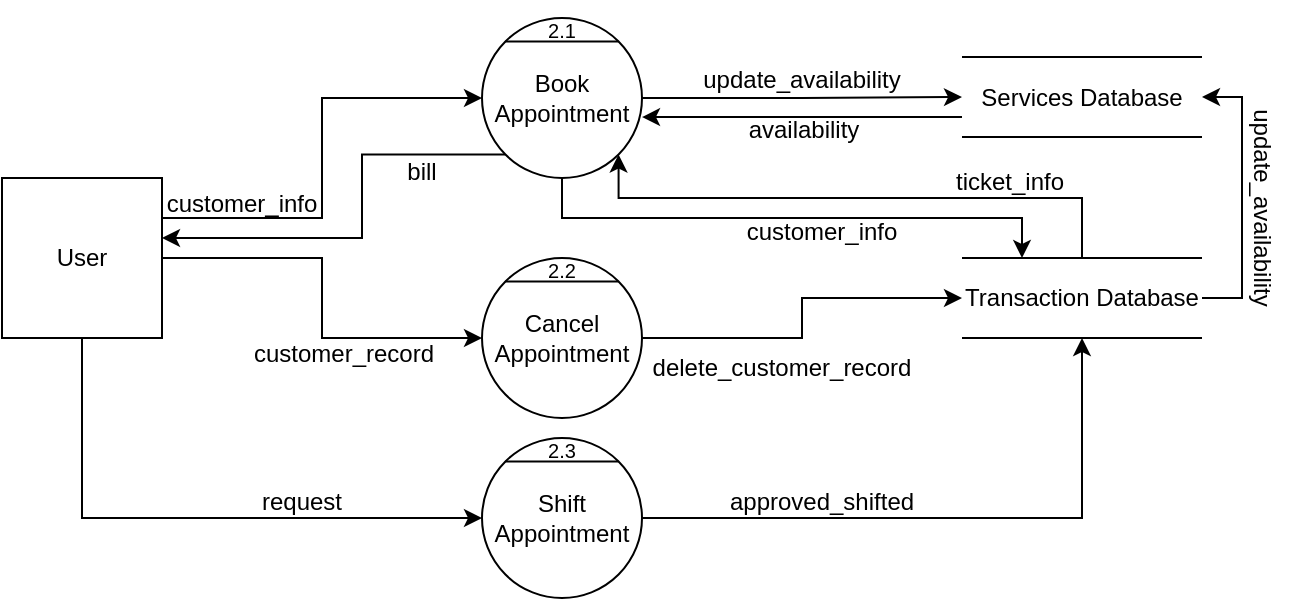 <mxfile version="21.6.5" type="device">
  <diagram name="Page-1" id="Se-f4U6Mi2pPzSEuQfI5">
    <mxGraphModel dx="1182" dy="683" grid="1" gridSize="10" guides="1" tooltips="1" connect="1" arrows="1" fold="1" page="1" pageScale="1" pageWidth="850" pageHeight="1100" math="0" shadow="0">
      <root>
        <mxCell id="0" />
        <mxCell id="1" parent="0" />
        <mxCell id="JgDB6xBNri0eEpNx92-W-53" style="edgeStyle=orthogonalEdgeStyle;rounded=0;orthogonalLoop=1;jettySize=auto;html=1;exitX=1;exitY=0.25;exitDx=0;exitDy=0;entryX=0;entryY=0.5;entryDx=0;entryDy=0;" edge="1" parent="1" source="f37Rde2xh9Ybdik0LeEt-1" target="JgDB6xBNri0eEpNx92-W-47">
          <mxGeometry relative="1" as="geometry" />
        </mxCell>
        <mxCell id="JgDB6xBNri0eEpNx92-W-74" style="edgeStyle=orthogonalEdgeStyle;rounded=0;orthogonalLoop=1;jettySize=auto;html=1;exitX=0.5;exitY=1;exitDx=0;exitDy=0;entryX=0;entryY=0.5;entryDx=0;entryDy=0;" edge="1" parent="1" source="f37Rde2xh9Ybdik0LeEt-1" target="JgDB6xBNri0eEpNx92-W-71">
          <mxGeometry relative="1" as="geometry" />
        </mxCell>
        <mxCell id="JgDB6xBNri0eEpNx92-W-80" style="edgeStyle=orthogonalEdgeStyle;rounded=0;orthogonalLoop=1;jettySize=auto;html=1;exitX=1;exitY=0.5;exitDx=0;exitDy=0;entryX=0;entryY=0.5;entryDx=0;entryDy=0;" edge="1" parent="1" source="f37Rde2xh9Ybdik0LeEt-1" target="JgDB6xBNri0eEpNx92-W-51">
          <mxGeometry relative="1" as="geometry" />
        </mxCell>
        <mxCell id="f37Rde2xh9Ybdik0LeEt-1" value="User" style="whiteSpace=wrap;html=1;aspect=fixed;" parent="1" vertex="1">
          <mxGeometry x="80" y="320" width="80" height="80" as="geometry" />
        </mxCell>
        <mxCell id="JgDB6xBNri0eEpNx92-W-65" style="edgeStyle=orthogonalEdgeStyle;rounded=0;orthogonalLoop=1;jettySize=auto;html=1;exitX=1;exitY=0.5;exitDx=0;exitDy=0;entryX=0;entryY=0.5;entryDx=0;entryDy=0;" edge="1" parent="1" source="JgDB6xBNri0eEpNx92-W-47" target="JgDB6xBNri0eEpNx92-W-61">
          <mxGeometry relative="1" as="geometry" />
        </mxCell>
        <mxCell id="JgDB6xBNri0eEpNx92-W-78" style="edgeStyle=orthogonalEdgeStyle;rounded=0;orthogonalLoop=1;jettySize=auto;html=1;exitX=0.5;exitY=1;exitDx=0;exitDy=0;entryX=0.25;entryY=0;entryDx=0;entryDy=0;" edge="1" parent="1" source="JgDB6xBNri0eEpNx92-W-47" target="JgDB6xBNri0eEpNx92-W-64">
          <mxGeometry relative="1" as="geometry" />
        </mxCell>
        <mxCell id="JgDB6xBNri0eEpNx92-W-88" style="edgeStyle=orthogonalEdgeStyle;rounded=0;orthogonalLoop=1;jettySize=auto;html=1;exitX=0;exitY=1;exitDx=0;exitDy=0;entryX=1;entryY=0.375;entryDx=0;entryDy=0;entryPerimeter=0;" edge="1" parent="1" source="JgDB6xBNri0eEpNx92-W-47" target="f37Rde2xh9Ybdik0LeEt-1">
          <mxGeometry relative="1" as="geometry">
            <Array as="points">
              <mxPoint x="260" y="308" />
              <mxPoint x="260" y="350" />
            </Array>
          </mxGeometry>
        </mxCell>
        <mxCell id="JgDB6xBNri0eEpNx92-W-47" value="Book Appointment" style="ellipse;whiteSpace=wrap;html=1;aspect=fixed;" vertex="1" parent="1">
          <mxGeometry x="320" y="240" width="80" height="80" as="geometry" />
        </mxCell>
        <mxCell id="JgDB6xBNri0eEpNx92-W-48" value="" style="endArrow=none;html=1;rounded=0;exitX=0;exitY=0;exitDx=0;exitDy=0;entryX=1;entryY=0;entryDx=0;entryDy=0;" edge="1" source="JgDB6xBNri0eEpNx92-W-47" target="JgDB6xBNri0eEpNx92-W-47" parent="1">
          <mxGeometry width="50" height="50" relative="1" as="geometry">
            <mxPoint x="290" y="220" as="sourcePoint" />
            <mxPoint x="340" y="170" as="targetPoint" />
          </mxGeometry>
        </mxCell>
        <mxCell id="JgDB6xBNri0eEpNx92-W-86" style="edgeStyle=orthogonalEdgeStyle;rounded=0;orthogonalLoop=1;jettySize=auto;html=1;exitX=1;exitY=0.5;exitDx=0;exitDy=0;entryX=0;entryY=0.5;entryDx=0;entryDy=0;" edge="1" parent="1" source="JgDB6xBNri0eEpNx92-W-51" target="JgDB6xBNri0eEpNx92-W-64">
          <mxGeometry relative="1" as="geometry" />
        </mxCell>
        <mxCell id="JgDB6xBNri0eEpNx92-W-51" value="Cancel Appointment" style="ellipse;whiteSpace=wrap;html=1;aspect=fixed;" vertex="1" parent="1">
          <mxGeometry x="320" y="360" width="80" height="80" as="geometry" />
        </mxCell>
        <mxCell id="JgDB6xBNri0eEpNx92-W-52" value="" style="endArrow=none;html=1;rounded=0;exitX=0;exitY=0;exitDx=0;exitDy=0;entryX=1;entryY=0;entryDx=0;entryDy=0;" edge="1" source="JgDB6xBNri0eEpNx92-W-51" target="JgDB6xBNri0eEpNx92-W-51" parent="1">
          <mxGeometry width="50" height="50" relative="1" as="geometry">
            <mxPoint x="330" y="540" as="sourcePoint" />
            <mxPoint x="380" y="490" as="targetPoint" />
          </mxGeometry>
        </mxCell>
        <mxCell id="JgDB6xBNri0eEpNx92-W-55" value="customer_info" style="text;html=1;strokeColor=none;fillColor=none;align=center;verticalAlign=middle;whiteSpace=wrap;rounded=0;" vertex="1" parent="1">
          <mxGeometry x="170" y="318" width="60" height="30" as="geometry" />
        </mxCell>
        <mxCell id="JgDB6xBNri0eEpNx92-W-58" value="customer_record" style="text;html=1;strokeColor=none;fillColor=none;align=center;verticalAlign=middle;whiteSpace=wrap;rounded=0;" vertex="1" parent="1">
          <mxGeometry x="221" y="393" width="60" height="30" as="geometry" />
        </mxCell>
        <mxCell id="JgDB6xBNri0eEpNx92-W-59" value="" style="endArrow=none;html=1;rounded=0;" edge="1" parent="1">
          <mxGeometry width="50" height="50" relative="1" as="geometry">
            <mxPoint x="560" y="259.5" as="sourcePoint" />
            <mxPoint x="680" y="259.5" as="targetPoint" />
          </mxGeometry>
        </mxCell>
        <mxCell id="JgDB6xBNri0eEpNx92-W-60" value="" style="endArrow=none;html=1;rounded=0;" edge="1" parent="1">
          <mxGeometry width="50" height="50" relative="1" as="geometry">
            <mxPoint x="560" y="299.5" as="sourcePoint" />
            <mxPoint x="680" y="299.5" as="targetPoint" />
          </mxGeometry>
        </mxCell>
        <mxCell id="JgDB6xBNri0eEpNx92-W-81" style="edgeStyle=orthogonalEdgeStyle;rounded=0;orthogonalLoop=1;jettySize=auto;html=1;exitX=0;exitY=0.75;exitDx=0;exitDy=0;entryX=1;entryY=0.619;entryDx=0;entryDy=0;entryPerimeter=0;" edge="1" parent="1" source="JgDB6xBNri0eEpNx92-W-61" target="JgDB6xBNri0eEpNx92-W-47">
          <mxGeometry relative="1" as="geometry" />
        </mxCell>
        <mxCell id="JgDB6xBNri0eEpNx92-W-61" value="Services Database" style="text;html=1;strokeColor=none;fillColor=none;align=center;verticalAlign=middle;whiteSpace=wrap;rounded=0;" vertex="1" parent="1">
          <mxGeometry x="560" y="259.5" width="120" height="40" as="geometry" />
        </mxCell>
        <mxCell id="JgDB6xBNri0eEpNx92-W-62" value="" style="endArrow=none;html=1;rounded=0;" edge="1" parent="1">
          <mxGeometry width="50" height="50" relative="1" as="geometry">
            <mxPoint x="560" y="360" as="sourcePoint" />
            <mxPoint x="680" y="360" as="targetPoint" />
          </mxGeometry>
        </mxCell>
        <mxCell id="JgDB6xBNri0eEpNx92-W-63" value="" style="endArrow=none;html=1;rounded=0;" edge="1" parent="1">
          <mxGeometry width="50" height="50" relative="1" as="geometry">
            <mxPoint x="560" y="400" as="sourcePoint" />
            <mxPoint x="680" y="400" as="targetPoint" />
          </mxGeometry>
        </mxCell>
        <mxCell id="JgDB6xBNri0eEpNx92-W-79" style="edgeStyle=orthogonalEdgeStyle;rounded=0;orthogonalLoop=1;jettySize=auto;html=1;exitX=0.5;exitY=0;exitDx=0;exitDy=0;entryX=1;entryY=1;entryDx=0;entryDy=0;" edge="1" parent="1" source="JgDB6xBNri0eEpNx92-W-64" target="JgDB6xBNri0eEpNx92-W-47">
          <mxGeometry relative="1" as="geometry">
            <Array as="points">
              <mxPoint x="620" y="330" />
              <mxPoint x="388" y="330" />
            </Array>
          </mxGeometry>
        </mxCell>
        <mxCell id="JgDB6xBNri0eEpNx92-W-90" style="edgeStyle=orthogonalEdgeStyle;rounded=0;orthogonalLoop=1;jettySize=auto;html=1;exitX=1;exitY=0.5;exitDx=0;exitDy=0;entryX=1;entryY=0.5;entryDx=0;entryDy=0;" edge="1" parent="1" source="JgDB6xBNri0eEpNx92-W-64" target="JgDB6xBNri0eEpNx92-W-61">
          <mxGeometry relative="1" as="geometry" />
        </mxCell>
        <mxCell id="JgDB6xBNri0eEpNx92-W-64" value="Transaction Database" style="text;html=1;strokeColor=none;fillColor=none;align=center;verticalAlign=middle;whiteSpace=wrap;rounded=0;" vertex="1" parent="1">
          <mxGeometry x="560" y="360" width="120" height="40" as="geometry" />
        </mxCell>
        <mxCell id="JgDB6xBNri0eEpNx92-W-66" value="update_availability" style="text;html=1;strokeColor=none;fillColor=none;align=center;verticalAlign=middle;whiteSpace=wrap;rounded=0;" vertex="1" parent="1">
          <mxGeometry x="450" y="256" width="60" height="30" as="geometry" />
        </mxCell>
        <mxCell id="JgDB6xBNri0eEpNx92-W-69" value="&lt;font style=&quot;font-size: 10px;&quot;&gt;2.1&lt;/font&gt;" style="text;html=1;strokeColor=none;fillColor=none;align=center;verticalAlign=middle;whiteSpace=wrap;rounded=0;" vertex="1" parent="1">
          <mxGeometry x="330" y="231" width="60" height="30" as="geometry" />
        </mxCell>
        <mxCell id="JgDB6xBNri0eEpNx92-W-70" value="&lt;font style=&quot;font-size: 10px;&quot;&gt;2.2&lt;/font&gt;" style="text;html=1;strokeColor=none;fillColor=none;align=center;verticalAlign=middle;whiteSpace=wrap;rounded=0;" vertex="1" parent="1">
          <mxGeometry x="330" y="351" width="60" height="30" as="geometry" />
        </mxCell>
        <mxCell id="JgDB6xBNri0eEpNx92-W-76" style="edgeStyle=orthogonalEdgeStyle;rounded=0;orthogonalLoop=1;jettySize=auto;html=1;exitX=1;exitY=0.5;exitDx=0;exitDy=0;entryX=0.5;entryY=1;entryDx=0;entryDy=0;" edge="1" parent="1" source="JgDB6xBNri0eEpNx92-W-71" target="JgDB6xBNri0eEpNx92-W-64">
          <mxGeometry relative="1" as="geometry" />
        </mxCell>
        <mxCell id="JgDB6xBNri0eEpNx92-W-71" value="Shift Appointment" style="ellipse;whiteSpace=wrap;html=1;aspect=fixed;" vertex="1" parent="1">
          <mxGeometry x="320" y="450" width="80" height="80" as="geometry" />
        </mxCell>
        <mxCell id="JgDB6xBNri0eEpNx92-W-72" value="" style="endArrow=none;html=1;rounded=0;exitX=0;exitY=0;exitDx=0;exitDy=0;entryX=1;entryY=0;entryDx=0;entryDy=0;" edge="1" parent="1" source="JgDB6xBNri0eEpNx92-W-71" target="JgDB6xBNri0eEpNx92-W-71">
          <mxGeometry width="50" height="50" relative="1" as="geometry">
            <mxPoint x="330" y="630" as="sourcePoint" />
            <mxPoint x="380" y="580" as="targetPoint" />
          </mxGeometry>
        </mxCell>
        <mxCell id="JgDB6xBNri0eEpNx92-W-73" value="&lt;font style=&quot;font-size: 10px;&quot;&gt;2.3&lt;/font&gt;" style="text;html=1;strokeColor=none;fillColor=none;align=center;verticalAlign=middle;whiteSpace=wrap;rounded=0;" vertex="1" parent="1">
          <mxGeometry x="330" y="441" width="60" height="30" as="geometry" />
        </mxCell>
        <mxCell id="JgDB6xBNri0eEpNx92-W-75" value="request" style="text;html=1;strokeColor=none;fillColor=none;align=center;verticalAlign=middle;whiteSpace=wrap;rounded=0;" vertex="1" parent="1">
          <mxGeometry x="200" y="467" width="60" height="30" as="geometry" />
        </mxCell>
        <mxCell id="JgDB6xBNri0eEpNx92-W-77" value="approved_shifted" style="text;html=1;strokeColor=none;fillColor=none;align=center;verticalAlign=middle;whiteSpace=wrap;rounded=0;" vertex="1" parent="1">
          <mxGeometry x="460" y="467" width="60" height="30" as="geometry" />
        </mxCell>
        <mxCell id="JgDB6xBNri0eEpNx92-W-82" value="availability" style="text;html=1;strokeColor=none;fillColor=none;align=center;verticalAlign=middle;whiteSpace=wrap;rounded=0;" vertex="1" parent="1">
          <mxGeometry x="451" y="281" width="60" height="30" as="geometry" />
        </mxCell>
        <mxCell id="JgDB6xBNri0eEpNx92-W-84" value="customer_info" style="text;html=1;strokeColor=none;fillColor=none;align=center;verticalAlign=middle;whiteSpace=wrap;rounded=0;" vertex="1" parent="1">
          <mxGeometry x="460" y="332" width="60" height="30" as="geometry" />
        </mxCell>
        <mxCell id="JgDB6xBNri0eEpNx92-W-85" value="ticket_info" style="text;html=1;strokeColor=none;fillColor=none;align=center;verticalAlign=middle;whiteSpace=wrap;rounded=0;" vertex="1" parent="1">
          <mxGeometry x="554" y="307" width="60" height="30" as="geometry" />
        </mxCell>
        <mxCell id="JgDB6xBNri0eEpNx92-W-87" value="delete_customer_record" style="text;html=1;strokeColor=none;fillColor=none;align=center;verticalAlign=middle;whiteSpace=wrap;rounded=0;" vertex="1" parent="1">
          <mxGeometry x="440" y="400" width="60" height="30" as="geometry" />
        </mxCell>
        <mxCell id="JgDB6xBNri0eEpNx92-W-89" value="bill" style="text;html=1;strokeColor=none;fillColor=none;align=center;verticalAlign=middle;whiteSpace=wrap;rounded=0;" vertex="1" parent="1">
          <mxGeometry x="260" y="302" width="60" height="30" as="geometry" />
        </mxCell>
        <mxCell id="JgDB6xBNri0eEpNx92-W-91" value="update_availability" style="text;html=1;strokeColor=none;fillColor=none;align=center;verticalAlign=middle;whiteSpace=wrap;rounded=0;rotation=90;" vertex="1" parent="1">
          <mxGeometry x="680" y="320" width="60" height="30" as="geometry" />
        </mxCell>
      </root>
    </mxGraphModel>
  </diagram>
</mxfile>
